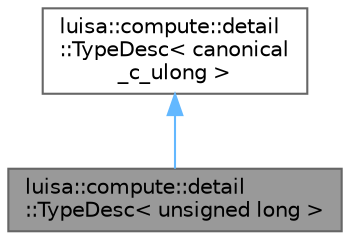 digraph "luisa::compute::detail::TypeDesc&lt; unsigned long &gt;"
{
 // LATEX_PDF_SIZE
  bgcolor="transparent";
  edge [fontname=Helvetica,fontsize=10,labelfontname=Helvetica,labelfontsize=10];
  node [fontname=Helvetica,fontsize=10,shape=box,height=0.2,width=0.4];
  Node1 [id="Node000001",label="luisa::compute::detail\l::TypeDesc\< unsigned long \>",height=0.2,width=0.4,color="gray40", fillcolor="grey60", style="filled", fontcolor="black",tooltip=" "];
  Node2 -> Node1 [id="edge1_Node000001_Node000002",dir="back",color="steelblue1",style="solid",tooltip=" "];
  Node2 [id="Node000002",label="luisa::compute::detail\l::TypeDesc\< canonical\l_c_ulong \>",height=0.2,width=0.4,color="gray40", fillcolor="white", style="filled",URL="$structluisa_1_1compute_1_1detail_1_1_type_desc.html",tooltip=" "];
}

